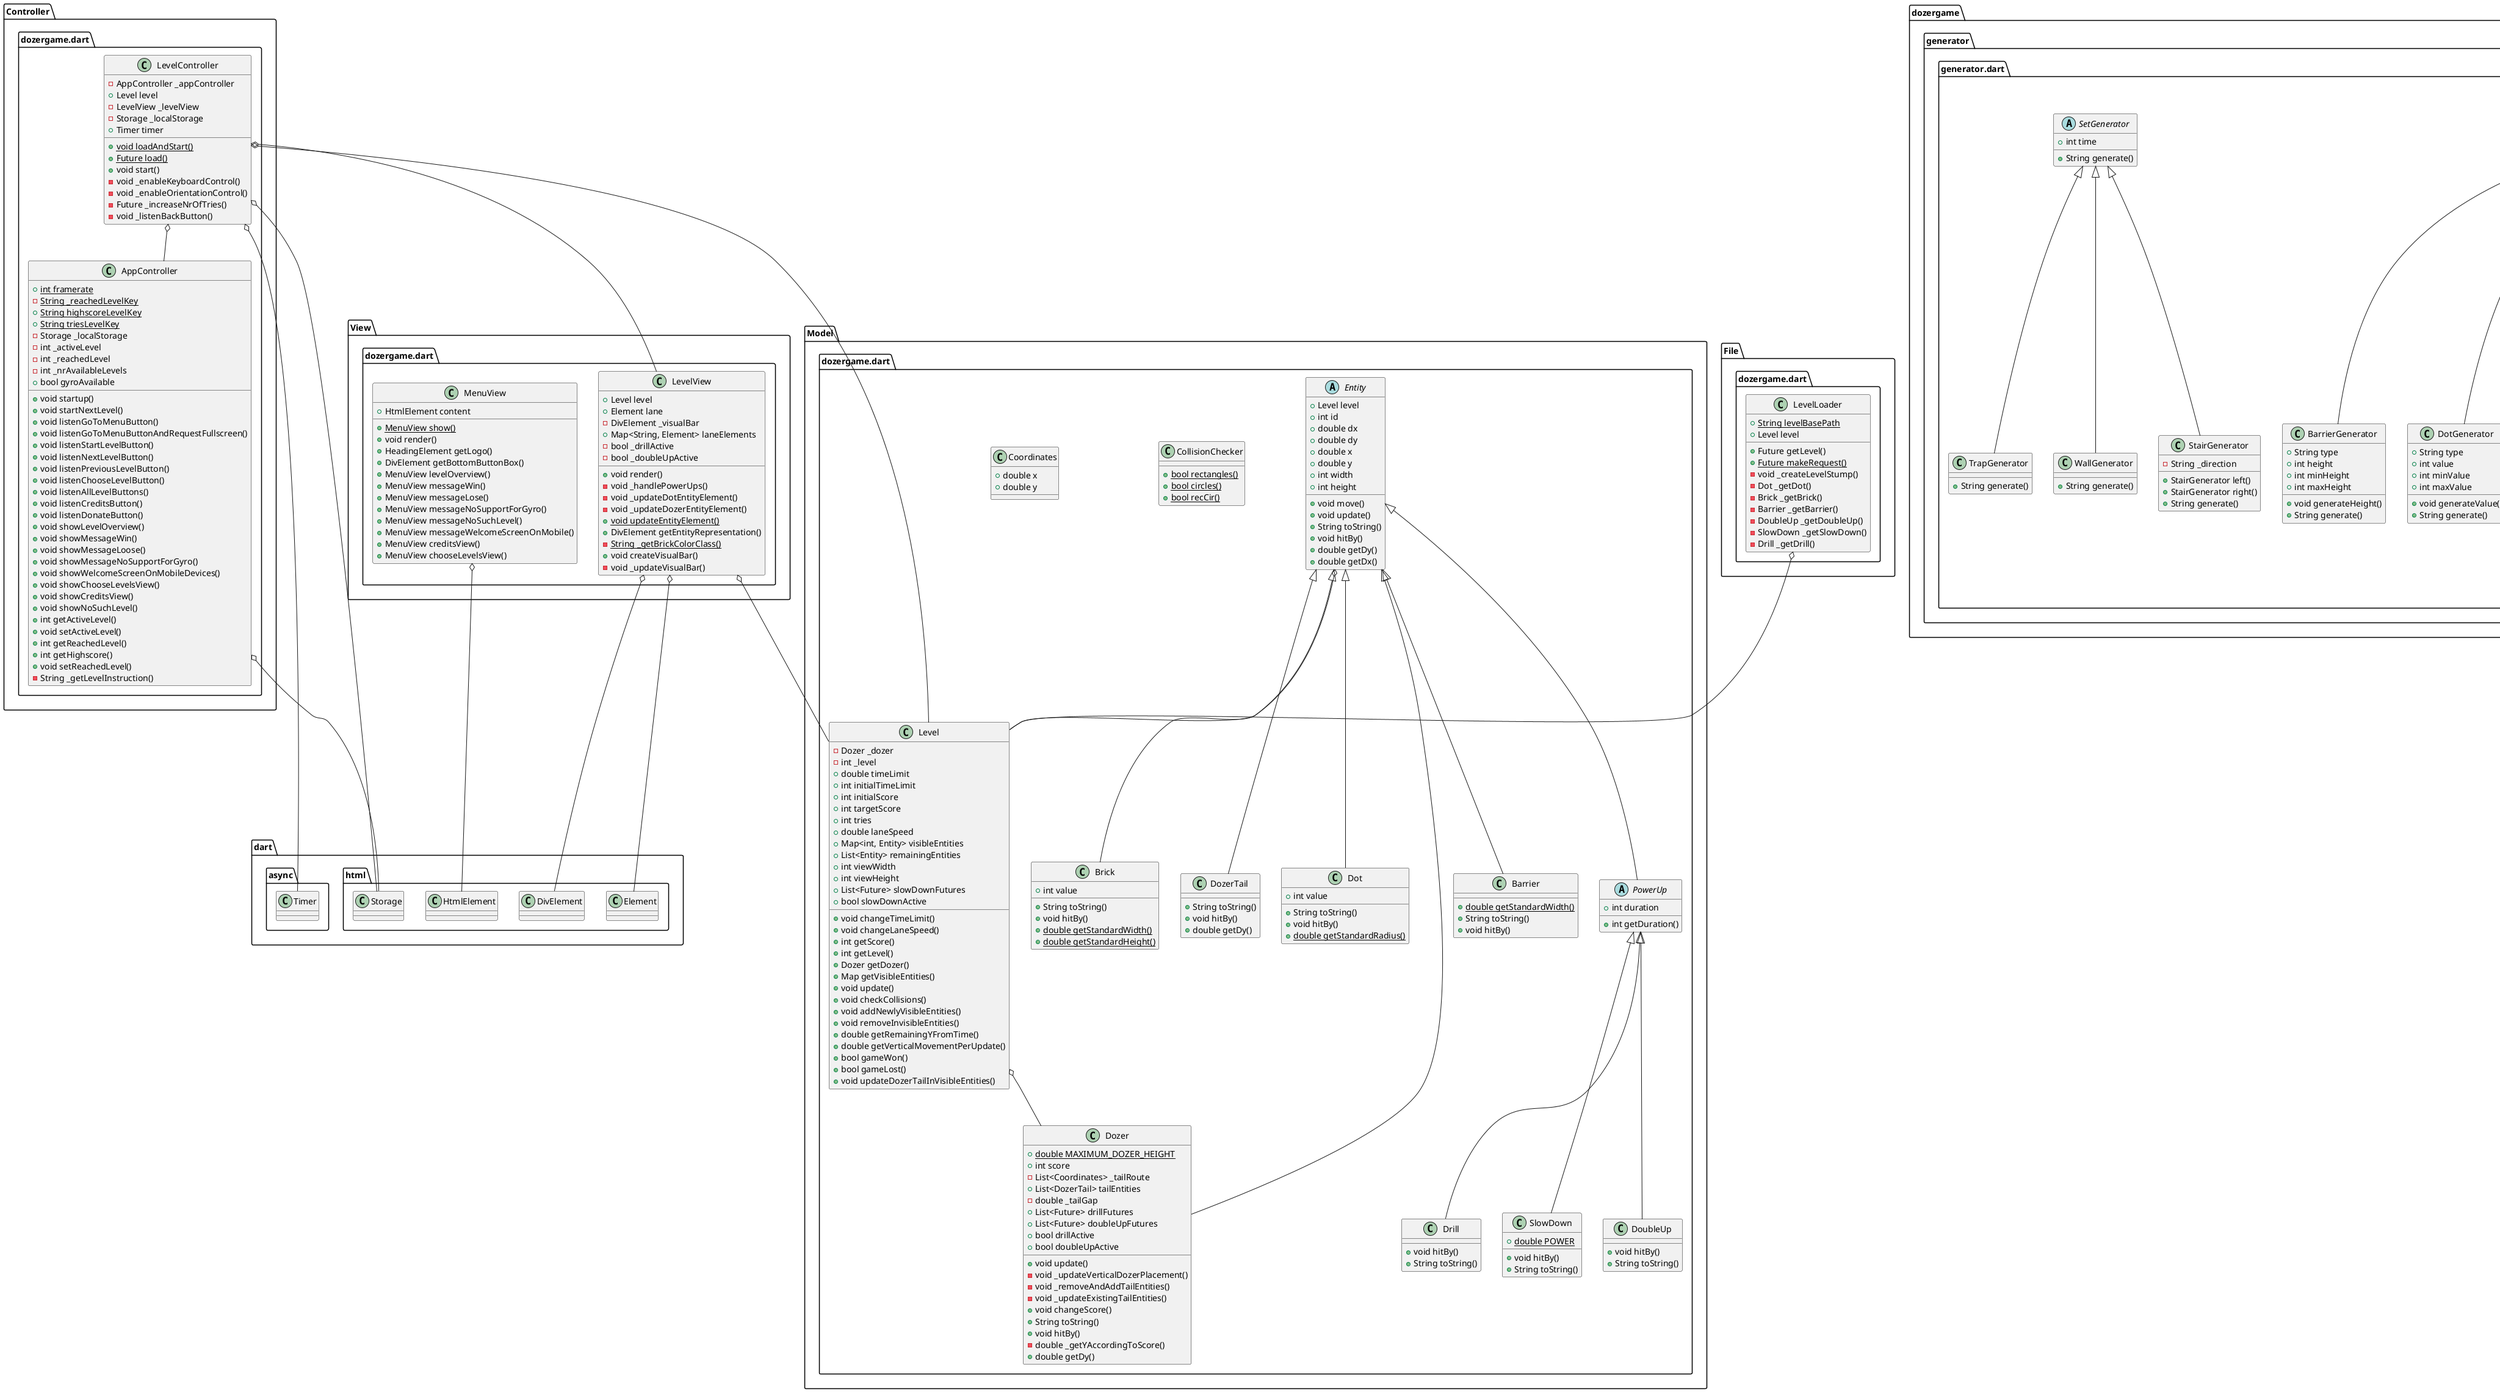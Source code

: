 @startuml
set namespaceSeparator ::

class "Controller::dozergame.dart::AppController" {
  {static} +int framerate
  {static} -String _reachedLevelKey
  {static} +String highscoreLevelKey
  {static} +String triesLevelKey
  -Storage _localStorage
  -int _activeLevel
  -int _reachedLevel
  -int _nrAvailableLevels
  +bool gyroAvailable
  +void startup()
  +void startNextLevel()
  +void listenGoToMenuButton()
  +void listenGoToMenuButtonAndRequestFullscreen()
  +void listenStartLevelButton()
  +void listenNextLevelButton()
  +void listenPreviousLevelButton()
  +void listenChooseLevelButton()
  +void listenAllLevelButtons()
  +void listenCreditsButton()
  +void listenDonateButton()
  +void showLevelOverview()
  +void showMessageWin()
  +void showMessageLoose()
  +void showMessageNoSupportForGyro()
  +void showWelcomeScreenOnMobileDevices()
  +void showChooseLevelsView()
  +void showCreditsView()
  +void showNoSuchLevel()
  +int getActiveLevel()
  +void setActiveLevel()
  +int getReachedLevel()
  +int getHighscore()
  +void setReachedLevel()
  -String _getLevelInstruction()
}

"Controller::dozergame.dart::AppController" o-- "dart::html::Storage"

class "Controller::dozergame.dart::LevelController" {
  -AppController _appController
  +Level level
  -LevelView _levelView
  -Storage _localStorage
  +Timer timer
  {static} +void loadAndStart()
  {static} +Future load()
  +void start()
  -void _enableKeyboardControl()
  -void _enableOrientationControl()
  -Future _increaseNrOfTries()
  -void _listenBackButton()
}

"Controller::dozergame.dart::LevelController" o-- "Controller::dozergame.dart::AppController"
"Controller::dozergame.dart::LevelController" o-- "Model::dozergame.dart::Level"
"Controller::dozergame.dart::LevelController" o-- "View::dozergame.dart::LevelView"
"Controller::dozergame.dart::LevelController" o-- "dart::html::Storage"
"Controller::dozergame.dart::LevelController" o-- "dart::async::Timer"

class "File::dozergame.dart::LevelLoader" {
  {static} +String levelBasePath
  +Level level
  +Future getLevel()
  {static} +Future makeRequest()
  -void _createLevelStump()
  -Dot _getDot()
  -Brick _getBrick()
  -Barrier _getBarrier()
  -DoubleUp _getDoubleUp()
  -SlowDown _getSlowDown()
  -Drill _getDrill()
}

"File::dozergame.dart::LevelLoader" o-- "Model::dozergame.dart::Level"

class "Model::dozergame.dart::Barrier" {
  {static} +double getStandardWidth()
  +String toString()
  +void hitBy()
}

"Model::dozergame.dart::Entity" <|-- "Model::dozergame.dart::Barrier"

class "Model::dozergame.dart::Brick" {
  +int value
  +String toString()
  +void hitBy()
  {static} +double getStandardWidth()
  {static} +double getStandardHeight()
}

"Model::dozergame.dart::Entity" <|-- "Model::dozergame.dart::Brick"

class "Model::dozergame.dart::Dozer" {
  {static} +double MAXIMUM_DOZER_HEIGHT
  +int score
  -List<Coordinates> _tailRoute
  +List<DozerTail> tailEntities
  -double _tailGap
  +List<Future> drillFutures
  +List<Future> doubleUpFutures
  +bool drillActive
  +bool doubleUpActive
  +void update()
  -void _updateVerticalDozerPlacement()
  -void _removeAndAddTailEntities()
  -void _updateExistingTailEntities()
  +void changeScore()
  +String toString()
  +void hitBy()
  -double _getYAccordingToScore()
  +double getDy()
}

"Model::dozergame.dart::Entity" <|-- "Model::dozergame.dart::Dozer"

class "Model::dozergame.dart::DozerTail" {
  +String toString()
  +void hitBy()
  +double getDy()
}

"Model::dozergame.dart::Entity" <|-- "Model::dozergame.dart::DozerTail"

class "Model::dozergame.dart::Dot" {
  +int value
  +String toString()
  +void hitBy()
  {static} +double getStandardRadius()
}

"Model::dozergame.dart::Entity" <|-- "Model::dozergame.dart::Dot"

abstract class "Model::dozergame.dart::PowerUp" {
  +int duration
  +int getDuration()
}

"Model::dozergame.dart::Entity" <|-- "Model::dozergame.dart::PowerUp"

class "Model::dozergame.dart::SlowDown" {
  {static} +double POWER
  +void hitBy()
  +String toString()
}

"Model::dozergame.dart::PowerUp" <|-- "Model::dozergame.dart::SlowDown"

class "Model::dozergame.dart::DoubleUp" {
  +void hitBy()
  +String toString()
}

"Model::dozergame.dart::PowerUp" <|-- "Model::dozergame.dart::DoubleUp"

class "Model::dozergame.dart::CollisionChecker" {
  {static} +bool rectangles()
  {static} +bool circles()
  {static} +bool recCir()
}

class "Model::dozergame.dart::Drill" {
  +void hitBy()
  +String toString()
}

"Model::dozergame.dart::PowerUp" <|-- "Model::dozergame.dart::Drill"

abstract class "Model::dozergame.dart::Entity" {
  +Level level
  +int id
  +double dx
  +double dy
  +double x
  +double y
  +int width
  +int height
  +void move()
  +void update()
  +String toString()
  +void hitBy()
  +double getDy()
  +double getDx()
}

"Model::dozergame.dart::Entity" o-- "Model::dozergame.dart::Level"

class "Model::dozergame.dart::Level" {
  -Dozer _dozer
  -int _level
  +double timeLimit
  +int initialTimeLimit
  +int initialScore
  +int targetScore
  +int tries
  +double laneSpeed
  +Map<int, Entity> visibleEntities
  +List<Entity> remainingEntities
  +int viewWidth
  +int viewHeight
  +List<Future> slowDownFutures
  +bool slowDownActive
  +void changeTimeLimit()
  +void changeLaneSpeed()
  +int getScore()
  +int getLevel()
  +Dozer getDozer()
  +Map getVisibleEntities()
  +void update()
  +void checkCollisions()
  +void addNewlyVisibleEntities()
  +void removeInvisibleEntities()
  +double getRemainingYFromTime()
  +double getVerticalMovementPerUpdate()
  +bool gameWon()
  +bool gameLost()
  +void updateDozerTailInVisibleEntities()
}

"Model::dozergame.dart::Level" o-- "Model::dozergame.dart::Dozer"

class "Model::dozergame.dart::Coordinates" {
  +double x
  +double y
}

class "View::dozergame.dart::LevelView" {
  +Level level
  +Element lane
  -DivElement _visualBar
  +Map<String, Element> laneElements
  -bool _drillActive
  -bool _doubleUpActive
  +void render()
  -void _handlePowerUps()
  -void _updateDotEntityElement()
  -void _updateDozerEntityElement()
  {static} +void updateEntityElement()
  +DivElement getEntityRepresentation()
  {static} -String _getBrickColorClass()
  +void createVisualBar()
  -void _updateVisualBar()
}

"View::dozergame.dart::LevelView" o-- "Model::dozergame.dart::Level"
"View::dozergame.dart::LevelView" o-- "dart::html::Element"
"View::dozergame.dart::LevelView" o-- "dart::html::DivElement"

class "View::dozergame.dart::MenuView" {
  +HtmlElement content
  {static} +MenuView show()
  +void render()
  +HeadingElement getLogo()
  +DivElement getBottomButtonBox()
  +MenuView levelOverview()
  +MenuView messageWin()
  +MenuView messageLose()
  +MenuView messageNoSupportForGyro()
  +MenuView messageNoSuchLevel()
  +MenuView messageWelcomeScreenOnMobile()
  +MenuView creditsView()
  +MenuView chooseLevelsView()
}

"View::dozergame.dart::MenuView" o-- "dart::html::HtmlElement"

class "dozergame::generator::generator.dart::Generator" {
  +ParameterGenerator pg
  +int levelId
  +EntitiesGenerator eg
  +String create()
  -String _createLevel()
  -String _printParams()
  -String _printEntities()
}

"dozergame::generator::generator.dart::Generator" o-- "dozergame::generator::generator.dart::ParameterGenerator"
"dozergame::generator::generator.dart::Generator" o-- "dozergame::generator::generator.dart::EntitiesGenerator"

class "dozergame::generator::generator.dart::ParameterGenerator" {
  +int levelId
  +int timeLimit
  +int initialScore
  +int targetScore
  +double laneSpeed
  +int minTimeLimit
  +int maxTimeLimit
  +int minInitialScore
  +int maxInitialScore
  +int minTargetScore
  +int maxTargetScore
  +double minLaneSpeed
  +double maxLaneSpeed
  +ParameterGenerator generateValues()
  +void generateTimeLimit()
  +void generateInitialScore()
  +void generateTargetScore()
  +void generateLaneSpeed()
  +String toString()
}

class "dozergame::generator::generator.dart::EntitiesGenerator" {
  +int time
  +List<int> chances
  +String generateEntities()
  +String generateEntity()
  +String generateBrick()
  +String generateDot()
  +String generateBarrier()
  +String generateWall()
  +double getX()
  +double getXForBrick()
  +double getXForBarrier()
  +String generateDrill()
  +String generateDoubleUp()
  +String generateSlowDown()
  +String generateStair()
  +String generateTrap()
}

abstract class "dozergame::generator::generator.dart::EntityGenerator" {
  +String type
  +int time
  +double x
  +String generate()
}

class "dozergame::generator::generator.dart::BrickGenerator" {
  +String type
  +int value
  +int minValue
  +int maxValue
  +void generateValue()
  +String generate()
}

"dozergame::generator::generator.dart::EntityGenerator" <|-- "dozergame::generator::generator.dart::BrickGenerator"

class "dozergame::generator::generator.dart::BarrierGenerator" {
  +String type
  +int height
  +int minHeight
  +int maxHeight
  +void generateHeight()
  +String generate()
}

"dozergame::generator::generator.dart::EntityGenerator" <|-- "dozergame::generator::generator.dart::BarrierGenerator"

class "dozergame::generator::generator.dart::DotGenerator" {
  +String type
  +int value
  +int minValue
  +int maxValue
  +void generateValue()
  +String generate()
}

"dozergame::generator::generator.dart::EntityGenerator" <|-- "dozergame::generator::generator.dart::DotGenerator"

class "dozergame::generator::generator.dart::DrillGenerator" {
  +String type
  +int value
  +String generate()
}

"dozergame::generator::generator.dart::EntityGenerator" <|-- "dozergame::generator::generator.dart::DrillGenerator"

class "dozergame::generator::generator.dart::DoubleUpGenerator" {
  +String type
  +int value
  +String generate()
}

"dozergame::generator::generator.dart::EntityGenerator" <|-- "dozergame::generator::generator.dart::DoubleUpGenerator"

class "dozergame::generator::generator.dart::SlowDownGenerator" {
  +String type
  +int value
  +String generate()
}

"dozergame::generator::generator.dart::EntityGenerator" <|-- "dozergame::generator::generator.dart::SlowDownGenerator"

abstract class "dozergame::generator::generator.dart::SetGenerator" {
  +int time
  +String generate()
}

class "dozergame::generator::generator.dart::StairGenerator" {
  -String _direction
  +StairGenerator left()
  +StairGenerator right()
  +String generate()
}

"dozergame::generator::generator.dart::SetGenerator" <|-- "dozergame::generator::generator.dart::StairGenerator"

class "dozergame::generator::generator.dart::TrapGenerator" {
  +String generate()
}

"dozergame::generator::generator.dart::SetGenerator" <|-- "dozergame::generator::generator.dart::TrapGenerator"

class "dozergame::generator::generator.dart::WallGenerator" {
  +String generate()
}

"dozergame::generator::generator.dart::SetGenerator" <|-- "dozergame::generator::generator.dart::WallGenerator"


@enduml
